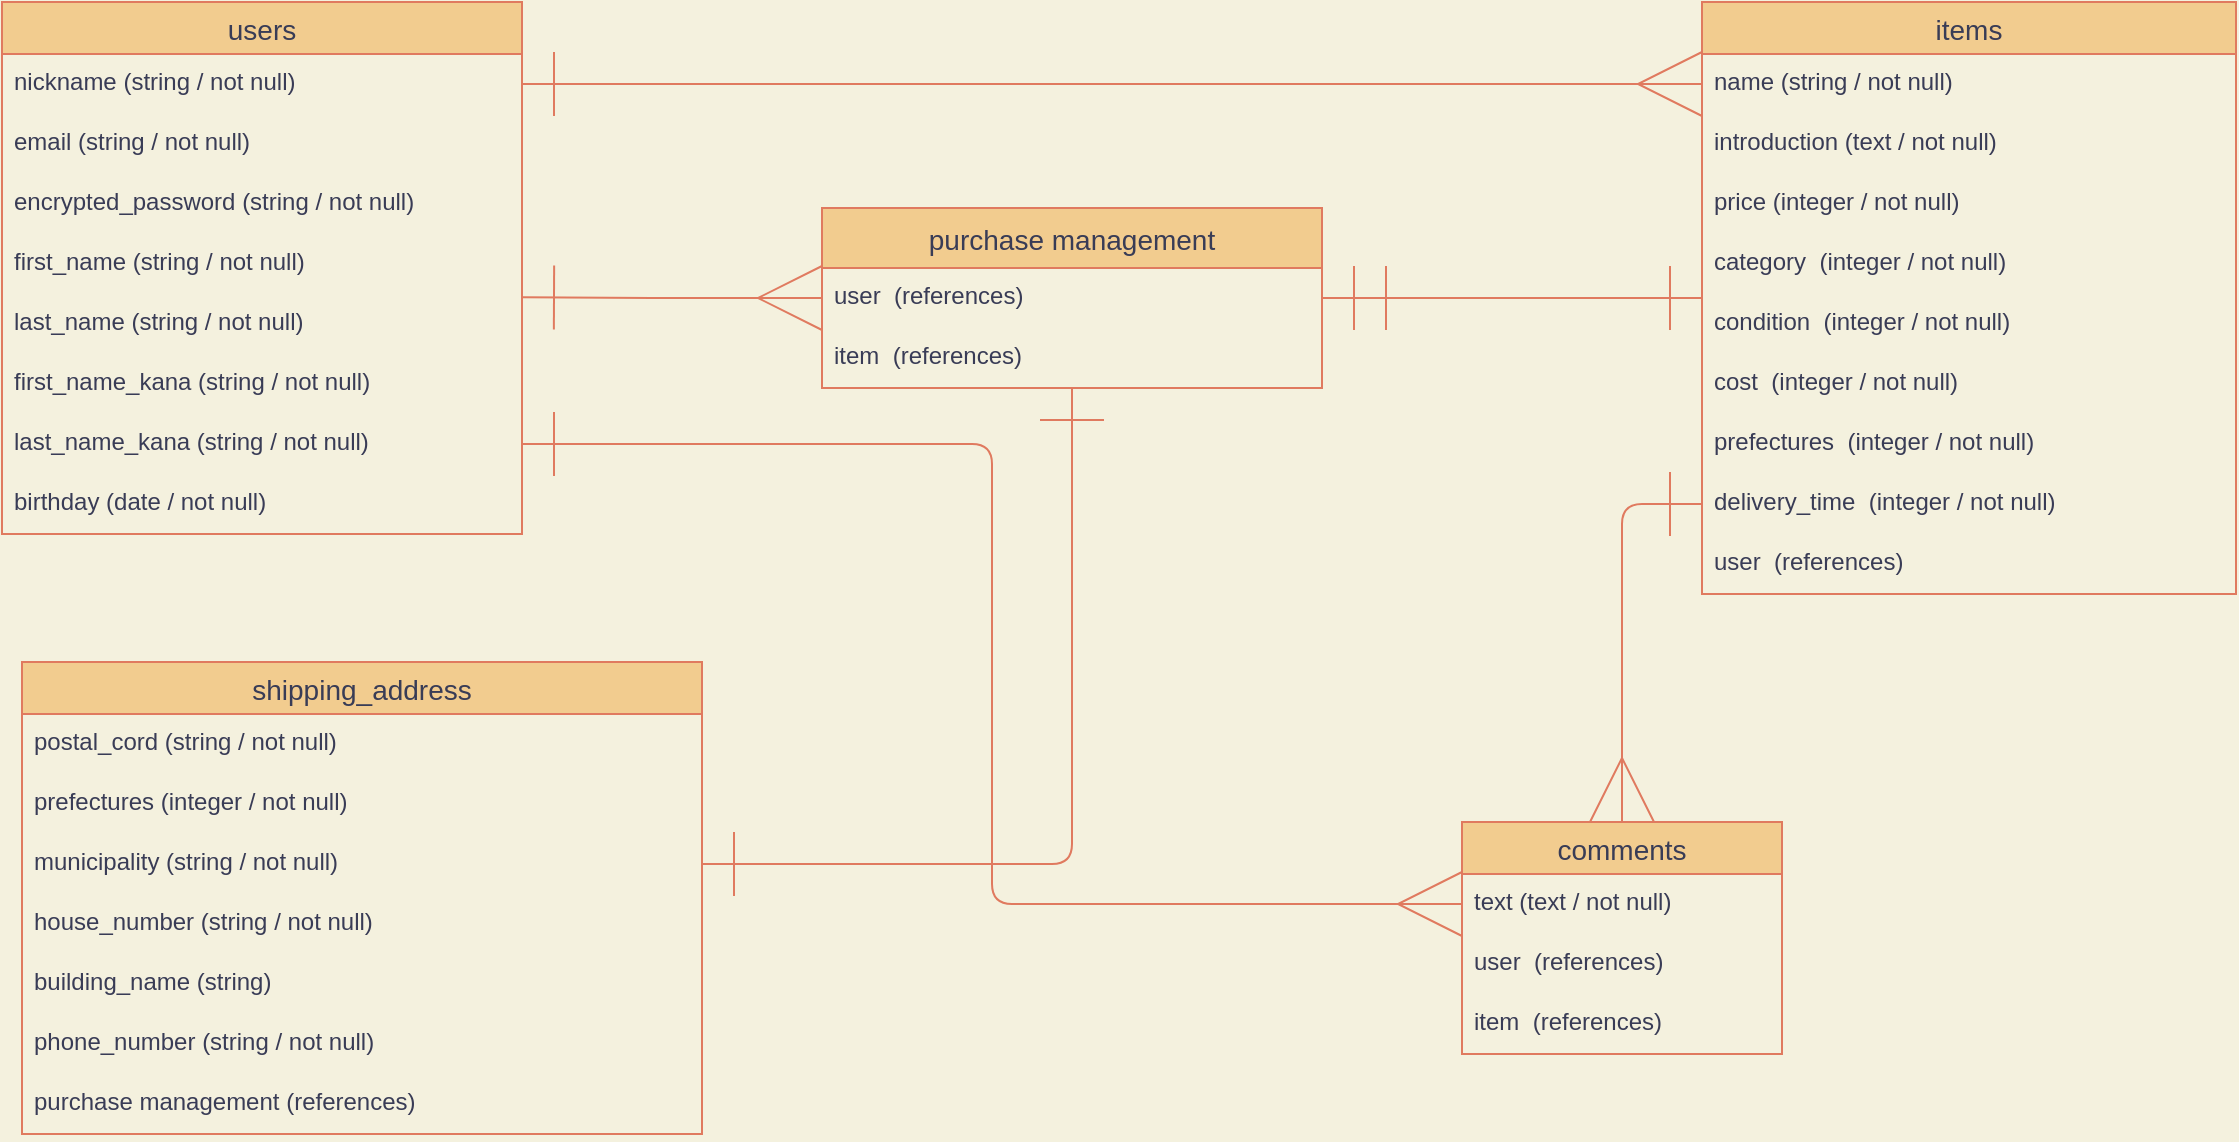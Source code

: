 <mxfile>
    <diagram id="mb3lgdRU08QrT_kfIf8B" name="ページ1">
        <mxGraphModel dx="971" dy="771" grid="1" gridSize="10" guides="1" tooltips="1" connect="1" arrows="1" fold="1" page="1" pageScale="1" pageWidth="1169" pageHeight="827" background="#F4F1DE" math="0" shadow="0">
            <root>
                <mxCell id="0"/>
                <mxCell id="1" parent="0"/>
                <mxCell id="96" style="edgeStyle=orthogonalEdgeStyle;curved=0;rounded=1;sketch=0;orthogonalLoop=1;jettySize=auto;html=1;startArrow=ERone;startFill=0;startSize=30;endArrow=ERmandOne;endFill=0;endSize=30;strokeColor=#E07A5F;fillColor=#F2CC8F;fontColor=#393C56;" edge="1" parent="1" source="28" target="86">
                    <mxGeometry relative="1" as="geometry"/>
                </mxCell>
                <mxCell id="28" value="items" style="swimlane;fontStyle=0;childLayout=stackLayout;horizontal=1;startSize=26;horizontalStack=0;resizeParent=1;resizeParentMax=0;resizeLast=0;collapsible=1;marginBottom=0;align=center;fontSize=14;fillColor=#F2CC8F;strokeColor=#E07A5F;fontColor=#393C56;" parent="1" vertex="1">
                    <mxGeometry x="890" y="80" width="267" height="296" as="geometry"/>
                </mxCell>
                <mxCell id="29" value="name (string / not null)" style="text;strokeColor=none;fillColor=none;spacingLeft=4;spacingRight=4;overflow=hidden;rotatable=0;points=[[0,0.5],[1,0.5]];portConstraint=eastwest;fontSize=12;fontColor=#393C56;" parent="28" vertex="1">
                    <mxGeometry y="26" width="267" height="30" as="geometry"/>
                </mxCell>
                <mxCell id="30" value="introduction (text / not null)" style="text;strokeColor=none;fillColor=none;spacingLeft=4;spacingRight=4;overflow=hidden;rotatable=0;points=[[0,0.5],[1,0.5]];portConstraint=eastwest;fontSize=12;fontColor=#393C56;" parent="28" vertex="1">
                    <mxGeometry y="56" width="267" height="30" as="geometry"/>
                </mxCell>
                <mxCell id="31" value="price (integer / not null)" style="text;strokeColor=none;fillColor=none;spacingLeft=4;spacingRight=4;overflow=hidden;rotatable=0;points=[[0,0.5],[1,0.5]];portConstraint=eastwest;fontSize=12;fontColor=#393C56;" parent="28" vertex="1">
                    <mxGeometry y="86" width="267" height="30" as="geometry"/>
                </mxCell>
                <mxCell id="63" value="category  (integer / not null)" style="text;strokeColor=none;fillColor=none;spacingLeft=4;spacingRight=4;overflow=hidden;rotatable=0;points=[[0,0.5],[1,0.5]];portConstraint=eastwest;fontSize=12;fontColor=#393C56;" parent="28" vertex="1">
                    <mxGeometry y="116" width="267" height="30" as="geometry"/>
                </mxCell>
                <mxCell id="65" value="condition  (integer / not null)" style="text;strokeColor=none;fillColor=none;spacingLeft=4;spacingRight=4;overflow=hidden;rotatable=0;points=[[0,0.5],[1,0.5]];portConstraint=eastwest;fontSize=12;fontColor=#393C56;" parent="28" vertex="1">
                    <mxGeometry y="146" width="267" height="30" as="geometry"/>
                </mxCell>
                <mxCell id="64" value="cost  (integer / not null)" style="text;strokeColor=none;fillColor=none;spacingLeft=4;spacingRight=4;overflow=hidden;rotatable=0;points=[[0,0.5],[1,0.5]];portConstraint=eastwest;fontSize=12;fontColor=#393C56;" parent="28" vertex="1">
                    <mxGeometry y="176" width="267" height="30" as="geometry"/>
                </mxCell>
                <mxCell id="67" value="prefectures  (integer / not null)" style="text;strokeColor=none;fillColor=none;spacingLeft=4;spacingRight=4;overflow=hidden;rotatable=0;points=[[0,0.5],[1,0.5]];portConstraint=eastwest;fontSize=12;fontColor=#393C56;" parent="28" vertex="1">
                    <mxGeometry y="206" width="267" height="30" as="geometry"/>
                </mxCell>
                <mxCell id="66" value="delivery_time  (integer / not null)" style="text;strokeColor=none;fillColor=none;spacingLeft=4;spacingRight=4;overflow=hidden;rotatable=0;points=[[0,0.5],[1,0.5]];portConstraint=eastwest;fontSize=12;fontColor=#393C56;" parent="28" vertex="1">
                    <mxGeometry y="236" width="267" height="30" as="geometry"/>
                </mxCell>
                <mxCell id="55" value="user  (references)" style="text;strokeColor=none;fillColor=none;spacingLeft=4;spacingRight=4;overflow=hidden;rotatable=0;points=[[0,0.5],[1,0.5]];portConstraint=eastwest;fontSize=12;fontColor=#393C56;" parent="28" vertex="1">
                    <mxGeometry y="266" width="267" height="30" as="geometry"/>
                </mxCell>
                <mxCell id="32" value="users" style="swimlane;fontStyle=0;childLayout=stackLayout;horizontal=1;startSize=26;horizontalStack=0;resizeParent=1;resizeParentMax=0;resizeLast=0;collapsible=1;marginBottom=0;align=center;fontSize=14;fillColor=#F2CC8F;strokeColor=#E07A5F;fontColor=#393C56;" parent="1" vertex="1">
                    <mxGeometry x="40" y="80" width="260" height="266" as="geometry"/>
                </mxCell>
                <mxCell id="33" value="nickname (string / not null)" style="text;strokeColor=none;fillColor=none;spacingLeft=4;spacingRight=4;overflow=hidden;rotatable=0;points=[[0,0.5],[1,0.5]];portConstraint=eastwest;fontSize=12;labelBorderColor=none;labelBackgroundColor=none;fontColor=#393C56;" parent="32" vertex="1">
                    <mxGeometry y="26" width="260" height="30" as="geometry"/>
                </mxCell>
                <mxCell id="34" value="email (string / not null)" style="text;strokeColor=none;fillColor=none;spacingLeft=4;spacingRight=4;overflow=hidden;rotatable=0;points=[[0,0.5],[1,0.5]];portConstraint=eastwest;fontSize=12;fontColor=#393C56;" parent="32" vertex="1">
                    <mxGeometry y="56" width="260" height="30" as="geometry"/>
                </mxCell>
                <mxCell id="35" value="encrypted_password (string / not null)" style="text;strokeColor=none;fillColor=none;spacingLeft=4;spacingRight=4;overflow=hidden;rotatable=0;points=[[0,0.5],[1,0.5]];portConstraint=eastwest;fontSize=12;fontColor=#393C56;" parent="32" vertex="1">
                    <mxGeometry y="86" width="260" height="30" as="geometry"/>
                </mxCell>
                <mxCell id="37" value="first_name (string / not null)" style="text;strokeColor=none;fillColor=none;spacingLeft=4;spacingRight=4;overflow=hidden;rotatable=0;points=[[0,0.5],[1,0.5]];portConstraint=eastwest;fontSize=12;fontColor=#393C56;" parent="32" vertex="1">
                    <mxGeometry y="116" width="260" height="30" as="geometry"/>
                </mxCell>
                <mxCell id="38" value="last_name (string / not null)" style="text;strokeColor=none;fillColor=none;spacingLeft=4;spacingRight=4;overflow=hidden;rotatable=0;points=[[0,0.5],[1,0.5]];portConstraint=eastwest;fontSize=12;fontColor=#393C56;" parent="32" vertex="1">
                    <mxGeometry y="146" width="260" height="30" as="geometry"/>
                </mxCell>
                <mxCell id="42" value="first_name_kana (string / not null)" style="text;strokeColor=none;fillColor=none;spacingLeft=4;spacingRight=4;overflow=hidden;rotatable=0;points=[[0,0.5],[1,0.5]];portConstraint=eastwest;fontSize=12;fontColor=#393C56;" parent="32" vertex="1">
                    <mxGeometry y="176" width="260" height="30" as="geometry"/>
                </mxCell>
                <mxCell id="41" value="last_name_kana (string / not null)" style="text;strokeColor=none;fillColor=none;spacingLeft=4;spacingRight=4;overflow=hidden;rotatable=0;points=[[0,0.5],[1,0.5]];portConstraint=eastwest;fontSize=12;fontColor=#393C56;" parent="32" vertex="1">
                    <mxGeometry y="206" width="260" height="30" as="geometry"/>
                </mxCell>
                <mxCell id="39" value="birthday (date / not null)" style="text;strokeColor=none;fillColor=none;spacingLeft=4;spacingRight=4;overflow=hidden;rotatable=0;points=[[0,0.5],[1,0.5]];portConstraint=eastwest;fontSize=12;fontColor=#393C56;" parent="32" vertex="1">
                    <mxGeometry y="236" width="260" height="30" as="geometry"/>
                </mxCell>
                <mxCell id="48" value="shipping_address" style="swimlane;fontStyle=0;childLayout=stackLayout;horizontal=1;startSize=26;horizontalStack=0;resizeParent=1;resizeParentMax=0;resizeLast=0;collapsible=1;marginBottom=0;align=center;fontSize=14;fillColor=#F2CC8F;strokeColor=#E07A5F;fontColor=#393C56;" parent="1" vertex="1">
                    <mxGeometry x="50" y="410" width="340" height="236" as="geometry"/>
                </mxCell>
                <mxCell id="49" value="postal_cord (string / not null)" style="text;strokeColor=none;fillColor=none;spacingLeft=4;spacingRight=4;overflow=hidden;rotatable=0;points=[[0,0.5],[1,0.5]];portConstraint=eastwest;fontSize=12;fontColor=#393C56;" parent="48" vertex="1">
                    <mxGeometry y="26" width="340" height="30" as="geometry"/>
                </mxCell>
                <mxCell id="50" value="prefectures (integer / not null)" style="text;strokeColor=none;fillColor=none;spacingLeft=4;spacingRight=4;overflow=hidden;rotatable=0;points=[[0,0.5],[1,0.5]];portConstraint=eastwest;fontSize=12;fontColor=#393C56;" parent="48" vertex="1">
                    <mxGeometry y="56" width="340" height="30" as="geometry"/>
                </mxCell>
                <mxCell id="51" value="municipality (string / not null)" style="text;strokeColor=none;fillColor=none;spacingLeft=4;spacingRight=4;overflow=hidden;rotatable=0;points=[[0,0.5],[1,0.5]];portConstraint=eastwest;fontSize=12;fontColor=#393C56;" parent="48" vertex="1">
                    <mxGeometry y="86" width="340" height="30" as="geometry"/>
                </mxCell>
                <mxCell id="52" value="house_number (string / not null)" style="text;strokeColor=none;fillColor=none;spacingLeft=4;spacingRight=4;overflow=hidden;rotatable=0;points=[[0,0.5],[1,0.5]];portConstraint=eastwest;fontSize=12;fontColor=#393C56;" parent="48" vertex="1">
                    <mxGeometry y="116" width="340" height="30" as="geometry"/>
                </mxCell>
                <mxCell id="53" value="building_name (string)" style="text;strokeColor=none;fillColor=none;spacingLeft=4;spacingRight=4;overflow=hidden;rotatable=0;points=[[0,0.5],[1,0.5]];portConstraint=eastwest;fontSize=12;fontColor=#393C56;" parent="48" vertex="1">
                    <mxGeometry y="146" width="340" height="30" as="geometry"/>
                </mxCell>
                <mxCell id="54" value="phone_number (string / not null)" style="text;strokeColor=none;fillColor=none;spacingLeft=4;spacingRight=4;overflow=hidden;rotatable=0;points=[[0,0.5],[1,0.5]];portConstraint=eastwest;fontSize=12;fontColor=#393C56;" parent="48" vertex="1">
                    <mxGeometry y="176" width="340" height="30" as="geometry"/>
                </mxCell>
                <mxCell id="56" value="purchase management (references)" style="text;strokeColor=none;fillColor=none;spacingLeft=4;spacingRight=4;overflow=hidden;rotatable=0;points=[[0,0.5],[1,0.5]];portConstraint=eastwest;fontSize=12;fontColor=#393C56;" parent="48" vertex="1">
                    <mxGeometry y="206" width="340" height="30" as="geometry"/>
                </mxCell>
                <mxCell id="100" style="edgeStyle=orthogonalEdgeStyle;curved=0;rounded=1;sketch=0;orthogonalLoop=1;jettySize=auto;html=1;startArrow=ERmany;startFill=0;startSize=30;endArrow=ERone;endFill=0;endSize=30;strokeColor=#E07A5F;fillColor=#F2CC8F;fontColor=#393C56;" edge="1" parent="1" source="59" target="66">
                    <mxGeometry relative="1" as="geometry"/>
                </mxCell>
                <mxCell id="59" value="comments" style="swimlane;fontStyle=0;childLayout=stackLayout;horizontal=1;startSize=26;horizontalStack=0;resizeParent=1;resizeParentMax=0;resizeLast=0;collapsible=1;marginBottom=0;align=center;fontSize=14;fillColor=#F2CC8F;strokeColor=#E07A5F;fontColor=#393C56;" parent="1" vertex="1">
                    <mxGeometry x="770" y="490" width="160" height="116" as="geometry"/>
                </mxCell>
                <mxCell id="60" value="text (text / not null)" style="text;strokeColor=none;fillColor=none;spacingLeft=4;spacingRight=4;overflow=hidden;rotatable=0;points=[[0,0.5],[1,0.5]];portConstraint=eastwest;fontSize=12;fontColor=#393C56;" parent="59" vertex="1">
                    <mxGeometry y="26" width="160" height="30" as="geometry"/>
                </mxCell>
                <mxCell id="61" value="user  (references)" style="text;strokeColor=none;fillColor=none;spacingLeft=4;spacingRight=4;overflow=hidden;rotatable=0;points=[[0,0.5],[1,0.5]];portConstraint=eastwest;fontSize=12;fontColor=#393C56;" parent="59" vertex="1">
                    <mxGeometry y="56" width="160" height="30" as="geometry"/>
                </mxCell>
                <mxCell id="62" value="item  (references)" style="text;strokeColor=none;fillColor=none;spacingLeft=4;spacingRight=4;overflow=hidden;rotatable=0;points=[[0,0.5],[1,0.5]];portConstraint=eastwest;fontSize=12;fontColor=#393C56;" parent="59" vertex="1">
                    <mxGeometry y="86" width="160" height="30" as="geometry"/>
                </mxCell>
                <mxCell id="69" style="edgeStyle=orthogonalEdgeStyle;rounded=0;orthogonalLoop=1;jettySize=auto;html=1;exitX=1;exitY=0.5;exitDx=0;exitDy=0;entryX=0;entryY=0.5;entryDx=0;entryDy=0;startArrow=ERone;startFill=0;startSize=30;endArrow=ERmany;endFill=0;endSize=30;strokeColor=#E07A5F;fontColor=#393C56;labelBackgroundColor=#F4F1DE;" parent="1" source="33" target="29" edge="1">
                    <mxGeometry relative="1" as="geometry"/>
                </mxCell>
                <mxCell id="106" style="edgeStyle=orthogonalEdgeStyle;curved=0;rounded=1;sketch=0;orthogonalLoop=1;jettySize=auto;html=1;entryX=1;entryY=0.5;entryDx=0;entryDy=0;startArrow=ERone;startFill=0;startSize=30;endArrow=ERone;endFill=0;endSize=30;strokeColor=#E07A5F;fillColor=#F2CC8F;fontColor=#393C56;" edge="1" parent="1" source="85" target="51">
                    <mxGeometry relative="1" as="geometry"/>
                </mxCell>
                <mxCell id="85" value="purchase management" style="swimlane;fontStyle=0;childLayout=stackLayout;horizontal=1;startSize=30;horizontalStack=0;resizeParent=1;resizeParentMax=0;resizeLast=0;collapsible=1;marginBottom=0;align=center;fontSize=14;rounded=0;sketch=0;strokeColor=#E07A5F;fillColor=#F2CC8F;fontColor=#393C56;" vertex="1" parent="1">
                    <mxGeometry x="450" y="183" width="250" height="90" as="geometry"/>
                </mxCell>
                <mxCell id="86" value="user  (references)" style="text;strokeColor=none;fillColor=none;spacingLeft=4;spacingRight=4;overflow=hidden;rotatable=0;points=[[0,0.5],[1,0.5]];portConstraint=eastwest;fontSize=12;fontColor=#393C56;" vertex="1" parent="85">
                    <mxGeometry y="30" width="250" height="30" as="geometry"/>
                </mxCell>
                <mxCell id="87" value="item  (references)" style="text;strokeColor=none;fillColor=none;spacingLeft=4;spacingRight=4;overflow=hidden;rotatable=0;points=[[0,0.5],[1,0.5]];portConstraint=eastwest;fontSize=12;fontColor=#393C56;" vertex="1" parent="85">
                    <mxGeometry y="60" width="250" height="30" as="geometry"/>
                </mxCell>
                <mxCell id="97" style="edgeStyle=orthogonalEdgeStyle;curved=0;rounded=1;sketch=0;orthogonalLoop=1;jettySize=auto;html=1;exitX=0;exitY=0.5;exitDx=0;exitDy=0;entryX=1;entryY=0.056;entryDx=0;entryDy=0;entryPerimeter=0;startArrow=ERmany;startFill=0;startSize=30;endArrow=ERone;endFill=0;endSize=30;strokeColor=#E07A5F;fillColor=#F2CC8F;fontColor=#393C56;" edge="1" parent="1" source="86" target="38">
                    <mxGeometry relative="1" as="geometry"/>
                </mxCell>
                <mxCell id="98" style="edgeStyle=orthogonalEdgeStyle;curved=0;rounded=1;sketch=0;orthogonalLoop=1;jettySize=auto;html=1;exitX=0;exitY=0.5;exitDx=0;exitDy=0;entryX=1;entryY=0.5;entryDx=0;entryDy=0;startArrow=ERmany;startFill=0;startSize=30;endArrow=ERone;endFill=0;endSize=30;strokeColor=#E07A5F;fillColor=#F2CC8F;fontColor=#393C56;" edge="1" parent="1" source="60" target="41">
                    <mxGeometry relative="1" as="geometry"/>
                </mxCell>
            </root>
        </mxGraphModel>
    </diagram>
</mxfile>